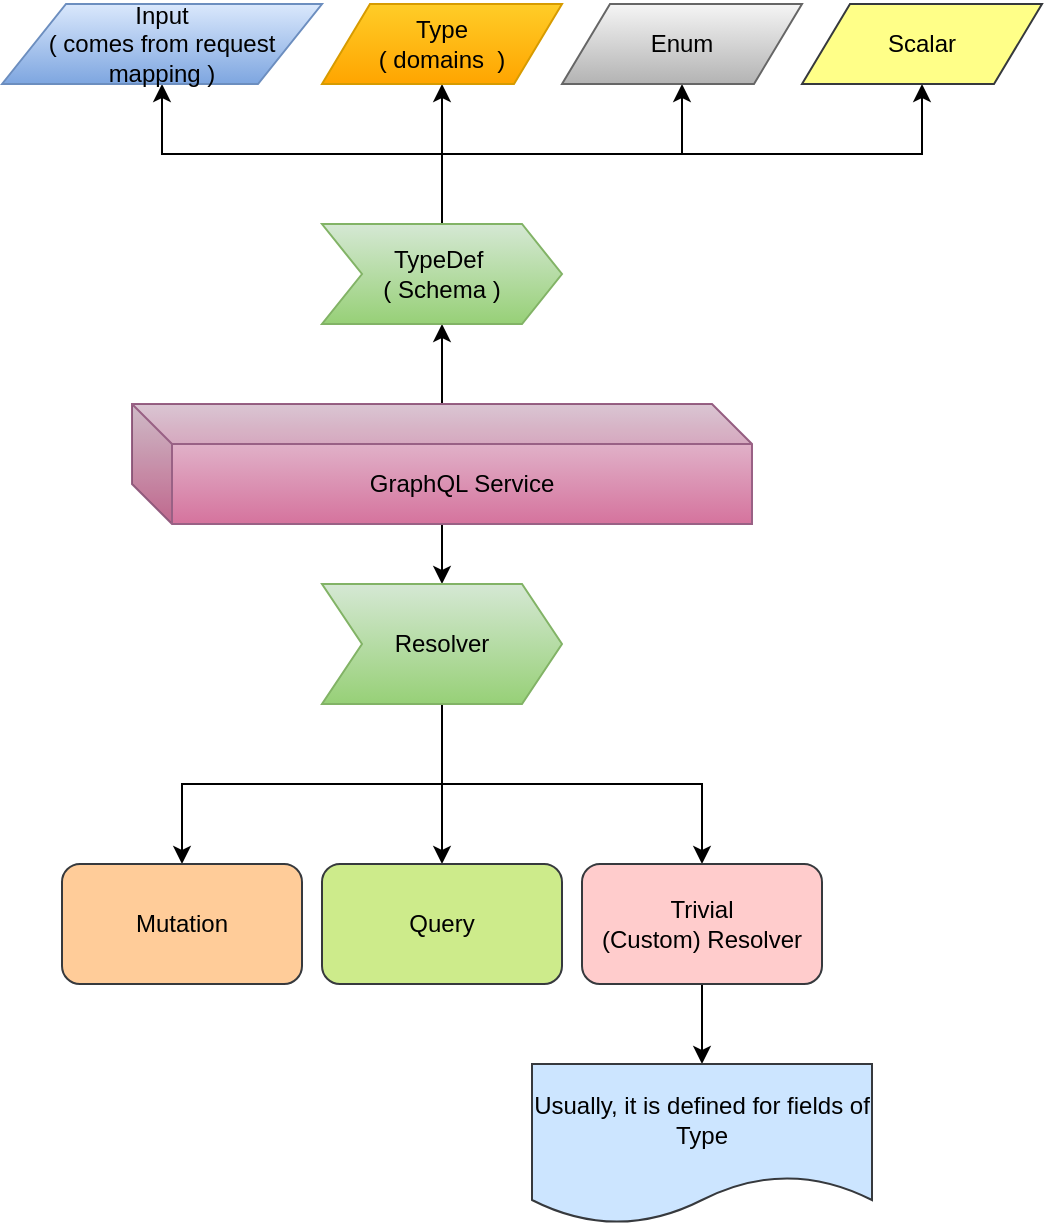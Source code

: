 <mxfile version="12.4.2" type="device" pages="1"><diagram id="Sq0_wtydjrPwQsyjc1zJ" name="Page-1"><mxGraphModel dx="854" dy="520" grid="1" gridSize="10" guides="1" tooltips="1" connect="1" arrows="1" fold="1" page="1" pageScale="1" pageWidth="850" pageHeight="1100" math="0" shadow="0"><root><mxCell id="0"/><mxCell id="1" parent="0"/><mxCell id="2Ease-balxZ5FuxAhp98-14" style="edgeStyle=elbowEdgeStyle;rounded=0;orthogonalLoop=1;jettySize=auto;html=1;entryX=0.5;entryY=1;entryDx=0;entryDy=0;" edge="1" parent="1" source="2Ease-balxZ5FuxAhp98-1" target="2Ease-balxZ5FuxAhp98-2"><mxGeometry relative="1" as="geometry"/></mxCell><mxCell id="2Ease-balxZ5FuxAhp98-15" style="edgeStyle=elbowEdgeStyle;rounded=0;orthogonalLoop=1;jettySize=auto;html=1;" edge="1" parent="1" source="2Ease-balxZ5FuxAhp98-1" target="2Ease-balxZ5FuxAhp98-3"><mxGeometry relative="1" as="geometry"/></mxCell><mxCell id="2Ease-balxZ5FuxAhp98-1" value="GraphQL Service" style="shape=cube;whiteSpace=wrap;html=1;boundedLbl=1;backgroundOutline=1;darkOpacity=0.05;darkOpacity2=0.1;gradientColor=#d5739d;fillColor=#e6d0de;strokeColor=#996185;" vertex="1" parent="1"><mxGeometry x="145" y="340" width="310" height="60" as="geometry"/></mxCell><mxCell id="2Ease-balxZ5FuxAhp98-20" style="edgeStyle=elbowEdgeStyle;rounded=0;orthogonalLoop=1;jettySize=auto;elbow=vertical;html=1;entryX=0.5;entryY=1;entryDx=0;entryDy=0;" edge="1" parent="1" source="2Ease-balxZ5FuxAhp98-2" target="2Ease-balxZ5FuxAhp98-10"><mxGeometry relative="1" as="geometry"/></mxCell><mxCell id="2Ease-balxZ5FuxAhp98-22" style="edgeStyle=elbowEdgeStyle;rounded=0;orthogonalLoop=1;jettySize=auto;elbow=vertical;html=1;entryX=0.5;entryY=1;entryDx=0;entryDy=0;" edge="1" parent="1" source="2Ease-balxZ5FuxAhp98-2" target="2Ease-balxZ5FuxAhp98-21"><mxGeometry relative="1" as="geometry"/></mxCell><mxCell id="2Ease-balxZ5FuxAhp98-24" style="edgeStyle=elbowEdgeStyle;rounded=0;orthogonalLoop=1;jettySize=auto;elbow=vertical;html=1;entryX=0.5;entryY=1;entryDx=0;entryDy=0;" edge="1" parent="1" source="2Ease-balxZ5FuxAhp98-2" target="2Ease-balxZ5FuxAhp98-23"><mxGeometry relative="1" as="geometry"/></mxCell><mxCell id="2Ease-balxZ5FuxAhp98-28" style="edgeStyle=elbowEdgeStyle;rounded=0;orthogonalLoop=1;jettySize=auto;elbow=vertical;html=1;entryX=0.5;entryY=1;entryDx=0;entryDy=0;" edge="1" parent="1" source="2Ease-balxZ5FuxAhp98-2" target="2Ease-balxZ5FuxAhp98-27"><mxGeometry relative="1" as="geometry"/></mxCell><mxCell id="2Ease-balxZ5FuxAhp98-2" value="TypeDef&amp;nbsp;&lt;br&gt;( Schema )" style="shape=step;perimeter=stepPerimeter;whiteSpace=wrap;html=1;fixedSize=1;gradientColor=#97d077;fillColor=#d5e8d4;strokeColor=#82b366;" vertex="1" parent="1"><mxGeometry x="240" y="250" width="120" height="50" as="geometry"/></mxCell><mxCell id="2Ease-balxZ5FuxAhp98-16" style="edgeStyle=elbowEdgeStyle;rounded=0;orthogonalLoop=1;jettySize=auto;html=1;entryX=0.5;entryY=0;entryDx=0;entryDy=0;" edge="1" parent="1" source="2Ease-balxZ5FuxAhp98-3" target="2Ease-balxZ5FuxAhp98-7"><mxGeometry relative="1" as="geometry"/></mxCell><mxCell id="2Ease-balxZ5FuxAhp98-18" style="edgeStyle=elbowEdgeStyle;rounded=0;orthogonalLoop=1;jettySize=auto;elbow=vertical;html=1;entryX=0.5;entryY=0;entryDx=0;entryDy=0;" edge="1" parent="1" source="2Ease-balxZ5FuxAhp98-3" target="2Ease-balxZ5FuxAhp98-6"><mxGeometry relative="1" as="geometry"/></mxCell><mxCell id="2Ease-balxZ5FuxAhp98-19" style="edgeStyle=elbowEdgeStyle;rounded=0;orthogonalLoop=1;jettySize=auto;elbow=vertical;html=1;" edge="1" parent="1" source="2Ease-balxZ5FuxAhp98-3" target="2Ease-balxZ5FuxAhp98-12"><mxGeometry relative="1" as="geometry"/></mxCell><mxCell id="2Ease-balxZ5FuxAhp98-3" value="Resolver" style="shape=step;perimeter=stepPerimeter;whiteSpace=wrap;html=1;fixedSize=1;gradientColor=#97d077;fillColor=#d5e8d4;strokeColor=#82b366;" vertex="1" parent="1"><mxGeometry x="240" y="430" width="120" height="60" as="geometry"/></mxCell><mxCell id="2Ease-balxZ5FuxAhp98-6" value="Mutation" style="rounded=1;whiteSpace=wrap;html=1;fillColor=#ffcc99;strokeColor=#36393d;" vertex="1" parent="1"><mxGeometry x="110" y="570" width="120" height="60" as="geometry"/></mxCell><mxCell id="2Ease-balxZ5FuxAhp98-7" value="Query" style="rounded=1;whiteSpace=wrap;html=1;fillColor=#cdeb8b;strokeColor=#36393d;" vertex="1" parent="1"><mxGeometry x="240" y="570" width="120" height="60" as="geometry"/></mxCell><mxCell id="2Ease-balxZ5FuxAhp98-10" value="Type&lt;br&gt;( domains&amp;nbsp; )" style="shape=parallelogram;perimeter=parallelogramPerimeter;whiteSpace=wrap;html=1;gradientColor=#ffa500;fillColor=#ffcd28;strokeColor=#d79b00;" vertex="1" parent="1"><mxGeometry x="240" y="140" width="120" height="40" as="geometry"/></mxCell><mxCell id="2Ease-balxZ5FuxAhp98-26" style="edgeStyle=elbowEdgeStyle;rounded=0;orthogonalLoop=1;jettySize=auto;elbow=vertical;html=1;entryX=0.5;entryY=0;entryDx=0;entryDy=0;" edge="1" parent="1" source="2Ease-balxZ5FuxAhp98-12" target="2Ease-balxZ5FuxAhp98-25"><mxGeometry relative="1" as="geometry"/></mxCell><mxCell id="2Ease-balxZ5FuxAhp98-12" value="Trivial &lt;br&gt;(Custom) Resolver" style="rounded=1;whiteSpace=wrap;html=1;fillColor=#ffcccc;strokeColor=#36393d;" vertex="1" parent="1"><mxGeometry x="370" y="570" width="120" height="60" as="geometry"/></mxCell><mxCell id="2Ease-balxZ5FuxAhp98-21" value="Enum" style="shape=parallelogram;perimeter=parallelogramPerimeter;whiteSpace=wrap;html=1;gradientColor=#b3b3b3;fillColor=#f5f5f5;strokeColor=#666666;" vertex="1" parent="1"><mxGeometry x="360" y="140" width="120" height="40" as="geometry"/></mxCell><mxCell id="2Ease-balxZ5FuxAhp98-23" value="Input&lt;br&gt;( comes from request mapping )" style="shape=parallelogram;perimeter=parallelogramPerimeter;whiteSpace=wrap;html=1;gradientColor=#7ea6e0;fillColor=#dae8fc;strokeColor=#6c8ebf;" vertex="1" parent="1"><mxGeometry x="80" y="140" width="160" height="40" as="geometry"/></mxCell><mxCell id="2Ease-balxZ5FuxAhp98-25" value="Usually, it is defined for fields of Type" style="shape=document;whiteSpace=wrap;html=1;boundedLbl=1;fillColor=#cce5ff;strokeColor=#36393d;" vertex="1" parent="1"><mxGeometry x="345" y="670" width="170" height="80" as="geometry"/></mxCell><mxCell id="2Ease-balxZ5FuxAhp98-27" value="Scalar" style="shape=parallelogram;perimeter=parallelogramPerimeter;whiteSpace=wrap;html=1;fillColor=#ffff88;strokeColor=#36393d;" vertex="1" parent="1"><mxGeometry x="480" y="140" width="120" height="40" as="geometry"/></mxCell></root></mxGraphModel></diagram></mxfile>